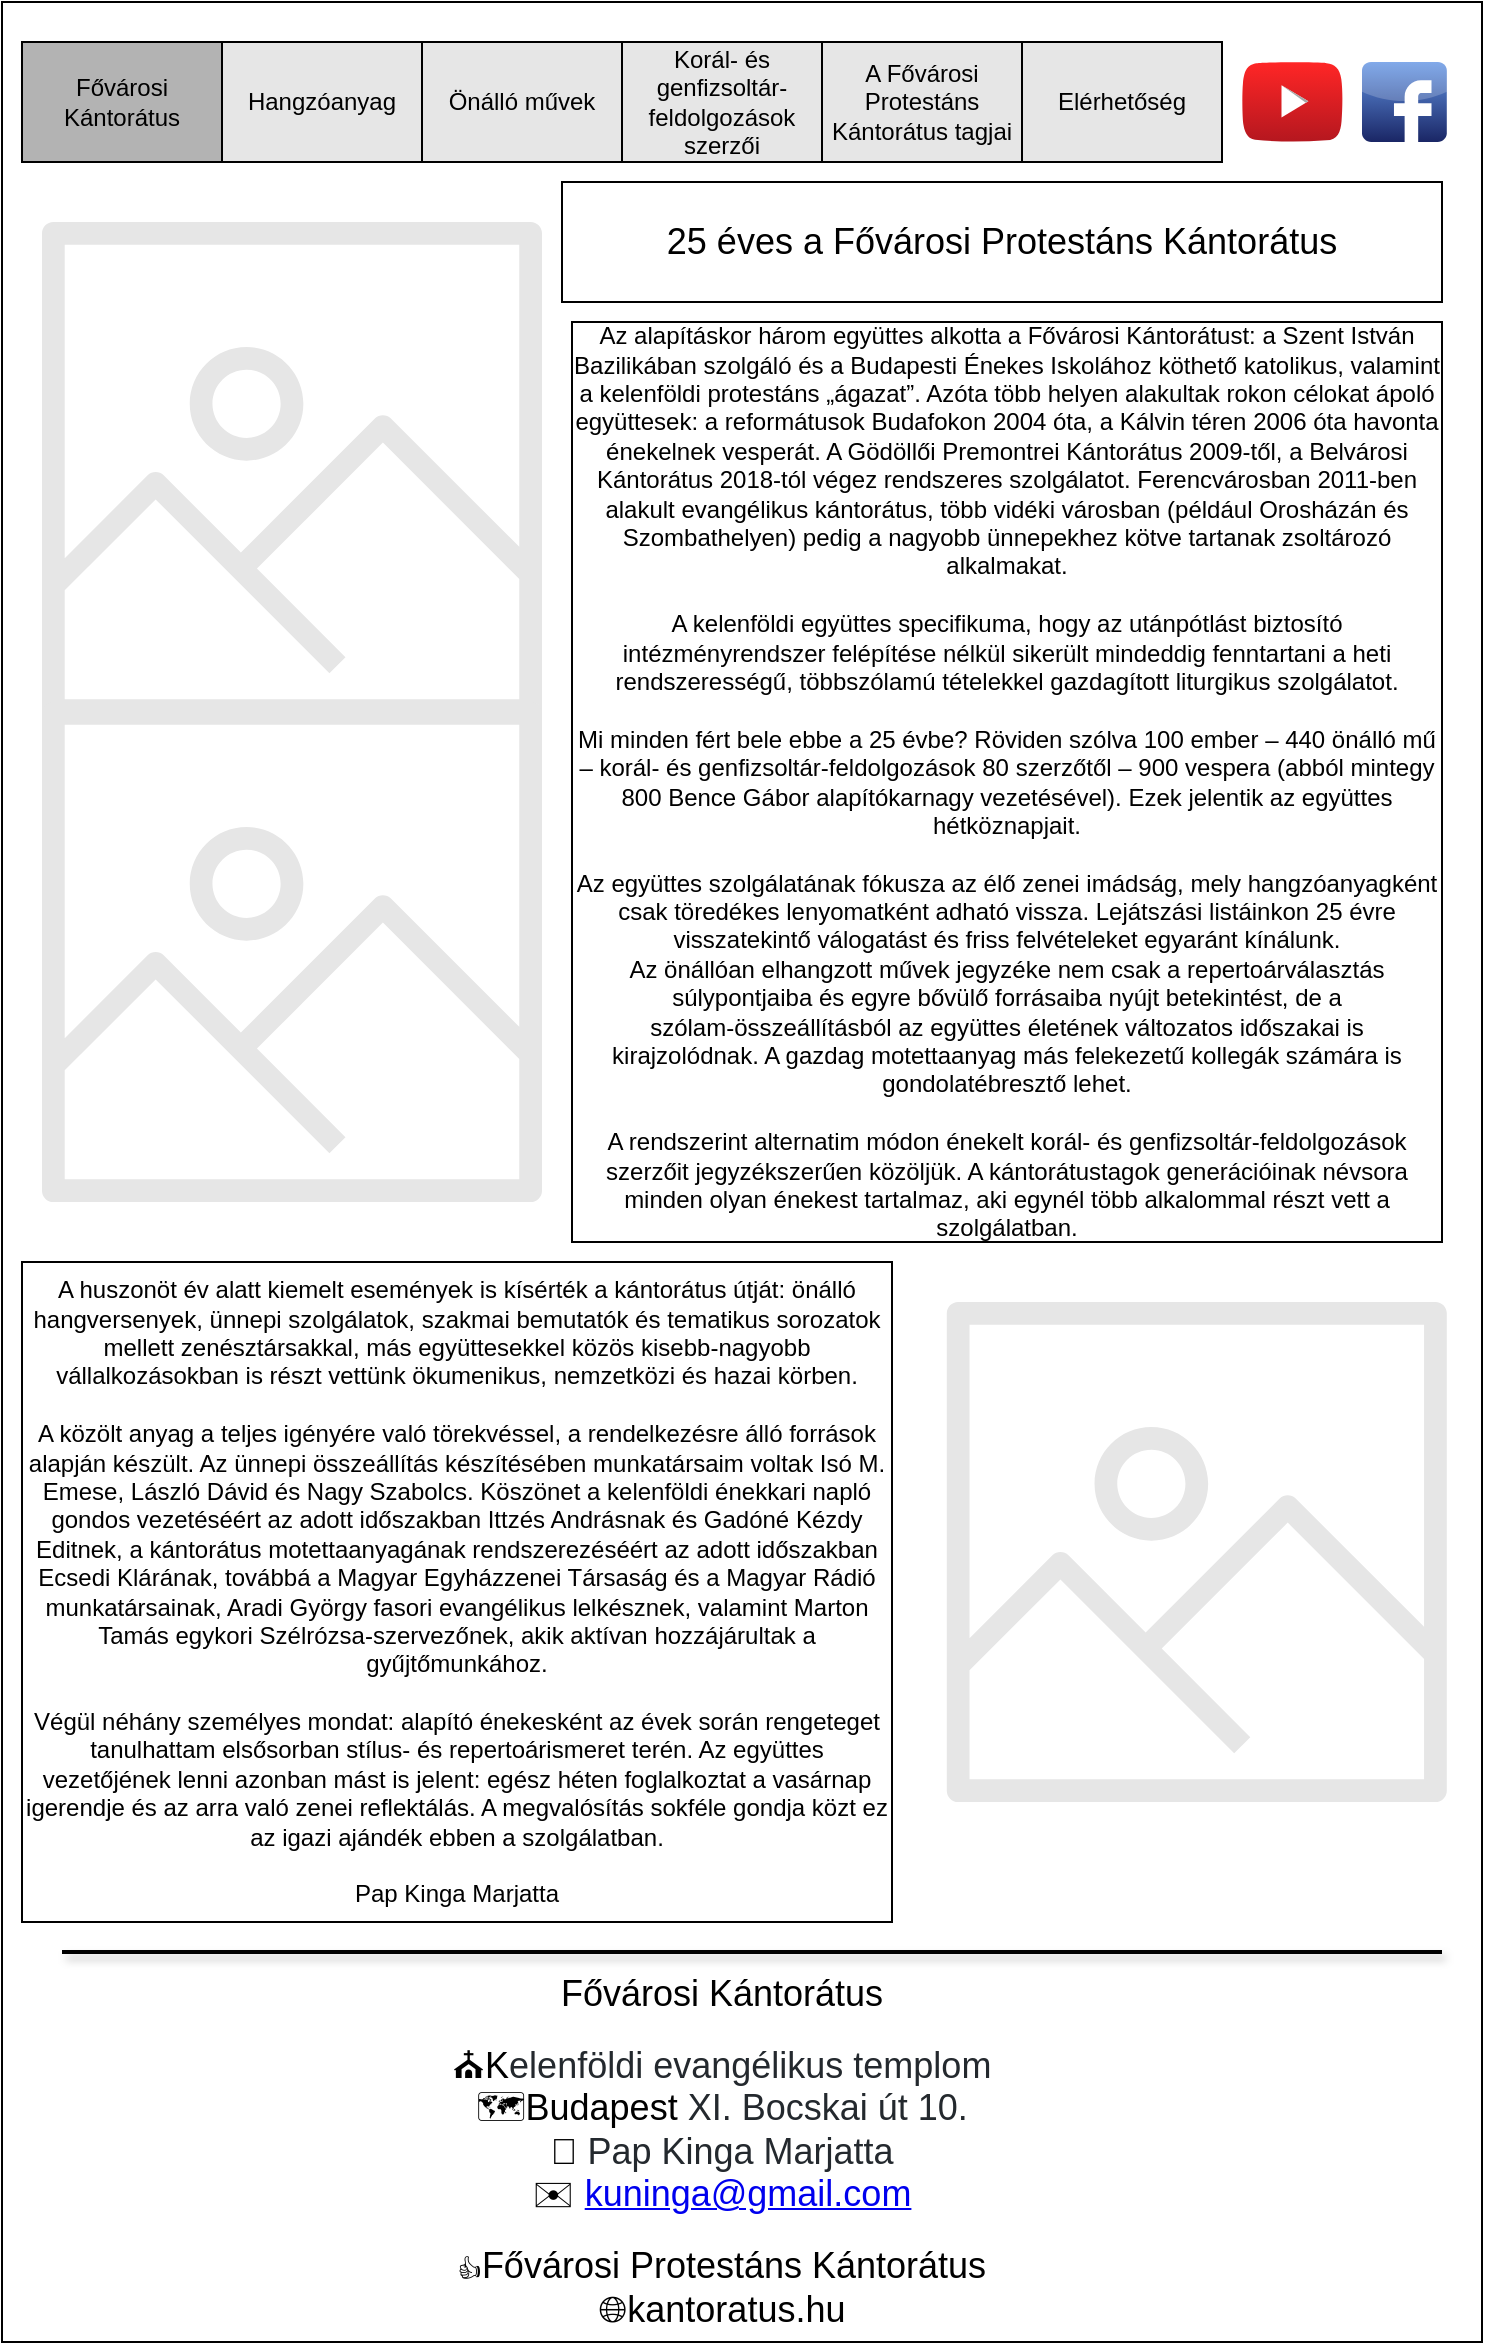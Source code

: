 <mxfile version="14.1.9" type="device" pages="3"><diagram id="WiugcPCAGQU4B9p6u1jb" name="Fooldal"><mxGraphModel dx="1422" dy="794" grid="1" gridSize="10" guides="1" tooltips="1" connect="1" arrows="1" fold="1" page="1" pageScale="1" pageWidth="850" pageHeight="1100" math="0" shadow="0"><root><mxCell id="0"/><mxCell id="1" parent="0"/><mxCell id="Yt6MQ_FlRz6DIcPa3FjS-25" value="" style="rounded=0;whiteSpace=wrap;html=1;fillColor=#FFFFFF;" parent="1" vertex="1"><mxGeometry x="100" y="10" width="740" height="1170" as="geometry"/></mxCell><mxCell id="Yt6MQ_FlRz6DIcPa3FjS-2" value="Fővárosi Kántorátus" style="rounded=0;whiteSpace=wrap;html=1;fillColor=#B3B3B3;" parent="1" vertex="1"><mxGeometry x="110" y="30" width="100" height="60" as="geometry"/></mxCell><mxCell id="Yt6MQ_FlRz6DIcPa3FjS-7" value="" style="dashed=0;outlineConnect=0;html=1;align=center;labelPosition=center;verticalLabelPosition=bottom;verticalAlign=top;shape=mxgraph.webicons.facebook;fillColor=#6294E4;gradientColor=#1A2665" parent="1" vertex="1"><mxGeometry x="780" y="40" width="42.4" height="40" as="geometry"/></mxCell><mxCell id="Yt6MQ_FlRz6DIcPa3FjS-8" value="" style="dashed=0;outlineConnect=0;html=1;align=center;labelPosition=center;verticalLabelPosition=bottom;verticalAlign=top;shape=mxgraph.weblogos.youtube_2;fillColor=#FF2626;gradientColor=#B5171F" parent="1" vertex="1"><mxGeometry x="720" y="40" width="50.4" height="40" as="geometry"/></mxCell><mxCell id="Yt6MQ_FlRz6DIcPa3FjS-9" value="A Fővárosi Protestáns Kántorátus tagjai" style="rounded=0;whiteSpace=wrap;html=1;fillColor=#E6E6E6;" parent="1" vertex="1"><mxGeometry x="510" y="30" width="100" height="60" as="geometry"/></mxCell><mxCell id="Yt6MQ_FlRz6DIcPa3FjS-10" value="Korál- és genfizsoltár-feldolgozások szerzői" style="rounded=0;whiteSpace=wrap;html=1;fillColor=#E6E6E6;" parent="1" vertex="1"><mxGeometry x="410" y="30" width="100" height="60" as="geometry"/></mxCell><mxCell id="Yt6MQ_FlRz6DIcPa3FjS-11" value="Önálló művek" style="rounded=0;whiteSpace=wrap;html=1;fillColor=#E6E6E6;" parent="1" vertex="1"><mxGeometry x="310" y="30" width="100" height="60" as="geometry"/></mxCell><mxCell id="Yt6MQ_FlRz6DIcPa3FjS-12" value="Hangzóanyag" style="rounded=0;whiteSpace=wrap;html=1;fillColor=#E6E6E6;" parent="1" vertex="1"><mxGeometry x="210" y="30" width="100" height="60" as="geometry"/></mxCell><mxCell id="Yt6MQ_FlRz6DIcPa3FjS-13" value="Elérhetőség" style="rounded=0;whiteSpace=wrap;html=1;fillColor=#E6E6E6;" parent="1" vertex="1"><mxGeometry x="610" y="30" width="100" height="60" as="geometry"/></mxCell><mxCell id="Yt6MQ_FlRz6DIcPa3FjS-16" value="" style="outlineConnect=0;fontColor=#232F3E;gradientColor=none;fillColor=#E6E6E6;strokeColor=none;dashed=0;verticalLabelPosition=bottom;verticalAlign=top;align=center;html=1;fontSize=12;fontStyle=0;aspect=fixed;pointerEvents=1;shape=mxgraph.aws4.container_registry_image;" parent="1" vertex="1"><mxGeometry x="120" y="120" width="250" height="250" as="geometry"/></mxCell><mxCell id="Yt6MQ_FlRz6DIcPa3FjS-18" value="&lt;div&gt;&lt;span&gt;Az alapításkor három együttes alkotta a Fővárosi Kántorátust: a Szent István Bazilikában szolgáló és a Budapesti Énekes Iskolához köthető katolikus, valamint a kelenföldi protestáns „ágazat”. Azóta több helyen alakultak rokon célokat ápoló együttesek: a reformátusok Budafokon 2004 óta, a Kálvin téren 2006 óta havonta énekelnek vesperát. A Gödöllői Premontrei Kántorátus 2009-től, a Belvárosi Kántorátus 2018-tól végez rendszeres szolgálatot. Ferencvárosban 2011-ben alakult evangélikus kántorátus, több vidéki városban (például Orosházán és Szombathelyen) pedig a nagyobb ünnepekhez kötve tartanak zsoltározó alkalmakat.&lt;/span&gt;&lt;br&gt;&lt;/div&gt;&lt;div&gt;&lt;span&gt;&lt;br&gt;&lt;/span&gt;&lt;/div&gt;&lt;div&gt;A kelenföldi együttes specifikuma, hogy az utánpótlást biztosító intézményrendszer felépítése nélkül sikerült mindeddig fenntartani a heti rendszerességű, többszólamú tételekkel gazdagított liturgikus szolgálatot.&lt;/div&gt;&lt;div&gt;&lt;br&gt;&lt;/div&gt;&lt;div&gt;Mi minden fért bele ebbe a 25 évbe? Röviden szólva 100 ember – 440 önálló mű – korál- és genfizsoltár-feldolgozások 80 szerzőtől – 900 vespera (abból mintegy 800 Bence Gábor alapítókarnagy vezetésével). Ezek jelentik az együttes hétköznapjait.&lt;/div&gt;&lt;div&gt;&lt;br&gt;&lt;/div&gt;&lt;div&gt;Az együttes szolgálatának fókusza az élő zenei imádság, mely hangzóanyagként csak töredékes lenyomatként adható vissza. Lejátszási listáinkon 25 évre visszatekintő válogatást és friss felvételeket egyaránt kínálunk.&lt;/div&gt;&lt;div&gt;Az önállóan elhangzott művek jegyzéke nem csak a repertoárválasztás súlypontjaiba és egyre bővülő forrásaiba nyújt betekintést, de a szólam-összeállításból az együttes életének változatos időszakai is kirajzolódnak. A gazdag motettaanyag más felekezetű kollegák számára is gondolatébresztő lehet.&lt;/div&gt;&lt;div&gt;&lt;br&gt;&lt;/div&gt;&lt;div&gt;A rendszerint alternatim módon énekelt korál- és genfizsoltár-feldolgozások szerzőit jegyzékszerűen közöljük. A kántorátustagok generációinak névsora minden olyan énekest tartalmaz, aki egynél több alkalommal részt vett a szolgálatban.&lt;/div&gt;" style="rounded=0;whiteSpace=wrap;html=1;fillColor=#FFFFFF;align=center;" parent="1" vertex="1"><mxGeometry x="385" y="170" width="435" height="460" as="geometry"/></mxCell><mxCell id="Yt6MQ_FlRz6DIcPa3FjS-20" value="&lt;div&gt;&lt;br&gt;&lt;/div&gt;&lt;div&gt;A huszonöt év alatt kiemelt események is kísérték a kántorátus útját: önálló hangversenyek, ünnepi szolgálatok, szakmai bemutatók és tematikus sorozatok mellett zenésztársakkal, más együttesekkel közös kisebb-nagyobb vállalkozásokban is részt vettünk ökumenikus, nemzetközi és hazai körben.&lt;/div&gt;&lt;div&gt;&lt;br&gt;&lt;/div&gt;&lt;div&gt;A közölt anyag a teljes igényére való törekvéssel, a rendelkezésre álló források alapján készült. Az ünnepi összeállítás készítésében munkatársaim voltak Isó M. Emese, László Dávid és Nagy Szabolcs. Köszönet a kelenföldi énekkari napló gondos vezetéséért az adott időszakban Ittzés Andrásnak és Gadóné Kézdy Editnek, a kántorátus motettaanyagának rendszerezéséért az adott időszakban Ecsedi Klárának, továbbá a Magyar Egyházzenei Társaság és a Magyar Rádió munkatársainak, Aradi György fasori evangélikus lelkésznek, valamint Marton Tamás egykori Szélrózsa-szervezőnek, akik aktívan hozzájárultak a gyűjtőmunkához.&lt;/div&gt;&lt;div&gt;&lt;br&gt;&lt;/div&gt;&lt;div&gt;Végül néhány személyes mondat: alapító énekesként az évek során rengeteget tanulhattam elsősorban stílus- és repertoárismeret terén. Az együttes vezetőjének lenni azonban mást is jelent: egész héten foglalkoztat a vasárnap igerendje és az arra való zenei reflektálás. A megvalósítás sokféle gondja közt ez az igazi ajándék ebben a szolgálatban.&lt;/div&gt;&lt;div&gt;&lt;span&gt;&lt;br&gt;&lt;/span&gt;&lt;/div&gt;&lt;div&gt;&lt;span&gt;Pap Kinga Marjatta&lt;/span&gt;&lt;/div&gt;&lt;div&gt; &lt;br&gt;&lt;/div&gt;" style="rounded=0;whiteSpace=wrap;html=1;fillColor=#FFFFFF;" parent="1" vertex="1"><mxGeometry x="110" y="640" width="435" height="330" as="geometry"/></mxCell><mxCell id="Yt6MQ_FlRz6DIcPa3FjS-21" value="&lt;span&gt;&lt;font style=&quot;font-size: 18px&quot;&gt;25 éves a Fővárosi Protestáns Kántorátus&lt;/font&gt;&lt;/span&gt;" style="rounded=0;whiteSpace=wrap;html=1;fillColor=#FFFFFF;" parent="1" vertex="1"><mxGeometry x="380" y="100" width="440" height="60" as="geometry"/></mxCell><mxCell id="Yt6MQ_FlRz6DIcPa3FjS-22" value="" style="outlineConnect=0;fontColor=#232F3E;gradientColor=none;fillColor=#E6E6E6;strokeColor=none;dashed=0;verticalLabelPosition=bottom;verticalAlign=top;align=center;html=1;fontSize=12;fontStyle=0;aspect=fixed;pointerEvents=1;shape=mxgraph.aws4.container_registry_image;" parent="1" vertex="1"><mxGeometry x="572.4" y="660" width="250" height="250" as="geometry"/></mxCell><mxCell id="Yt6MQ_FlRz6DIcPa3FjS-23" value="" style="outlineConnect=0;fontColor=#232F3E;gradientColor=none;fillColor=#E6E6E6;strokeColor=none;dashed=0;verticalLabelPosition=bottom;verticalAlign=top;align=center;html=1;fontSize=12;fontStyle=0;aspect=fixed;pointerEvents=1;shape=mxgraph.aws4.container_registry_image;" parent="1" vertex="1"><mxGeometry x="120" y="360" width="250" height="250" as="geometry"/></mxCell><mxCell id="Yt6MQ_FlRz6DIcPa3FjS-31" value="&lt;font&gt;&lt;span style=&quot;font-size: 18px&quot;&gt;Fővárosi Kántorátus&lt;/span&gt;&lt;br&gt;&lt;br&gt;&lt;font&gt;&lt;span style=&quot;font-size: 18px&quot;&gt;⛪K&lt;/span&gt;&lt;span style=&quot;font-size: 18px ; color: rgb(36 , 41 , 46) ; background-color: rgb(255 , 255 , 255)&quot;&gt;elenföldi evangélikus templom&lt;br&gt;&lt;/span&gt;&lt;span style=&quot;font-size: 18px&quot;&gt;🗺️Budapest&amp;nbsp;&lt;/span&gt;&lt;span style=&quot;font-size: 18px ; color: rgb(36 , 41 , 46) ; background-color: rgb(255 , 255 , 255)&quot;&gt;XI. Bocskai út 10.&lt;br&gt;&lt;/span&gt;&lt;span style=&quot;font-size: 18px&quot;&gt;🙍&amp;nbsp;&lt;/span&gt;&lt;span style=&quot;font-size: 18px ; color: rgb(36 , 41 , 46) ; background-color: rgb(255 , 255 , 255)&quot;&gt;Pap Kinga Marjatta&lt;/span&gt;&lt;br&gt;&lt;span style=&quot;font-size: 18px&quot;&gt;✉️&amp;nbsp;&lt;/span&gt;&lt;a href=&quot;mailto:kuninga@gmail.com&quot; style=&quot;font-size: 18px ; box-sizing: border-box ; background-color: rgb(255 , 255 , 255)&quot;&gt;kuninga@gmail.com&lt;/a&gt;&lt;br&gt;&lt;br&gt;👍&lt;font style=&quot;font-size: 18px&quot;&gt;Fővárosi Protestáns Kántorátus&lt;/font&gt;&lt;br&gt;&lt;span style=&quot;font-size: 18px&quot;&gt;🌐kantoratus.hu&lt;/span&gt;&lt;/font&gt;&lt;/font&gt;" style="text;html=1;strokeColor=none;fillColor=none;align=center;verticalAlign=middle;whiteSpace=wrap;rounded=0;" parent="1" vertex="1"><mxGeometry x="295" y="990" width="330" height="190" as="geometry"/></mxCell><mxCell id="Omi3jrO5XiWUsiOvRxjc-2" value="" style="line;strokeWidth=2;html=1;shadow=1;fillColor=#FFFFFF;align=center;" vertex="1" parent="1"><mxGeometry x="130" y="980" width="690" height="10" as="geometry"/></mxCell></root></mxGraphModel></diagram><diagram id="fq6uY7CXrZwvVFXVOMCz" name="Hangzoanyag"><mxGraphModel dx="1422" dy="794" grid="1" gridSize="10" guides="1" tooltips="1" connect="1" arrows="1" fold="1" page="1" pageScale="1" pageWidth="850" pageHeight="1100" math="0" shadow="0"><root><mxCell id="xvEvwI_ULMfjJTBwGBH6-0"/><mxCell id="xvEvwI_ULMfjJTBwGBH6-1" parent="xvEvwI_ULMfjJTBwGBH6-0"/><mxCell id="cy-GrBejx8QTwm3ZYUlm-16" value="" style="rounded=0;whiteSpace=wrap;html=1;fillColor=#FFFFFF;align=left;" vertex="1" parent="xvEvwI_ULMfjJTBwGBH6-1"><mxGeometry x="100" y="10" width="740" height="1150" as="geometry"/></mxCell><mxCell id="PRYFO8o4MXXcisKHHb4y-0" value="Fővárosi Kántorátus" style="rounded=0;whiteSpace=wrap;html=1;fillColor=#E6E6E6;align=center;" vertex="1" parent="xvEvwI_ULMfjJTBwGBH6-1"><mxGeometry x="110" y="30" width="100" height="60" as="geometry"/></mxCell><mxCell id="PRYFO8o4MXXcisKHHb4y-6" value="Hangzóanyag" style="rounded=0;whiteSpace=wrap;html=1;fillColor=#B3B3B3;align=center;" vertex="1" parent="xvEvwI_ULMfjJTBwGBH6-1"><mxGeometry x="210" y="30" width="100" height="60" as="geometry"/></mxCell><mxCell id="cy-GrBejx8QTwm3ZYUlm-18" value="" style="dashed=0;outlineConnect=0;html=1;align=left;labelPosition=center;verticalLabelPosition=bottom;verticalAlign=top;shape=mxgraph.webicons.facebook;fillColor=#6294E4;gradientColor=#1A2665" vertex="1" parent="xvEvwI_ULMfjJTBwGBH6-1"><mxGeometry x="780" y="40" width="42.4" height="40" as="geometry"/></mxCell><mxCell id="cy-GrBejx8QTwm3ZYUlm-19" value="" style="dashed=0;outlineConnect=0;html=1;align=left;labelPosition=center;verticalLabelPosition=bottom;verticalAlign=top;shape=mxgraph.weblogos.youtube_2;fillColor=#FF2626;gradientColor=#B5171F" vertex="1" parent="xvEvwI_ULMfjJTBwGBH6-1"><mxGeometry x="720" y="40" width="50.4" height="40" as="geometry"/></mxCell><mxCell id="cy-GrBejx8QTwm3ZYUlm-20" value="A Fővárosi Protestáns Kántorátus tagjai" style="rounded=0;whiteSpace=wrap;html=1;fillColor=#E6E6E6;align=center;" vertex="1" parent="xvEvwI_ULMfjJTBwGBH6-1"><mxGeometry x="510" y="30" width="100" height="60" as="geometry"/></mxCell><mxCell id="cy-GrBejx8QTwm3ZYUlm-21" value="Korál- és genfizsoltár-feldolgozások szerzői" style="rounded=0;whiteSpace=wrap;html=1;fillColor=#E6E6E6;align=center;" vertex="1" parent="xvEvwI_ULMfjJTBwGBH6-1"><mxGeometry x="410" y="30" width="100" height="60" as="geometry"/></mxCell><mxCell id="cy-GrBejx8QTwm3ZYUlm-22" value="Önálló művek" style="rounded=0;whiteSpace=wrap;html=1;fillColor=#E6E6E6;align=center;" vertex="1" parent="xvEvwI_ULMfjJTBwGBH6-1"><mxGeometry x="310" y="30" width="100" height="60" as="geometry"/></mxCell><mxCell id="cy-GrBejx8QTwm3ZYUlm-24" value="Elérhetőség" style="rounded=0;whiteSpace=wrap;html=1;fillColor=#E6E6E6;align=center;" vertex="1" parent="xvEvwI_ULMfjJTBwGBH6-1"><mxGeometry x="610" y="30" width="100" height="60" as="geometry"/></mxCell><mxCell id="cy-GrBejx8QTwm3ZYUlm-28" value="&lt;span style=&quot;color: rgb(36 , 41 , 46) ; background-color: rgb(255 , 255 , 255)&quot;&gt;&lt;font style=&quot;font-size: 18px&quot;&gt;A 25 év során elhangzott zenei anyag szerény lenyomataként két lejátszási listát ajánlunk figyelmükbe.&lt;/font&gt;&lt;/span&gt;" style="rounded=0;whiteSpace=wrap;html=1;fillColor=#FFFFFF;align=center;" vertex="1" parent="xvEvwI_ULMfjJTBwGBH6-1"><mxGeometry x="370" y="100" width="450" height="60" as="geometry"/></mxCell><mxCell id="cy-GrBejx8QTwm3ZYUlm-31" value="&lt;font&gt;&lt;span style=&quot;font-size: 18px&quot;&gt;Fővárosi Kántorátus&lt;/span&gt;&lt;br&gt;&lt;br&gt;&lt;font&gt;&lt;span style=&quot;font-size: 18px&quot;&gt;⛪K&lt;/span&gt;&lt;span style=&quot;font-size: 18px ; color: rgb(36 , 41 , 46) ; background-color: rgb(255 , 255 , 255)&quot;&gt;elenföldi evangélikus templom&lt;br&gt;&lt;/span&gt;&lt;span style=&quot;font-size: 18px&quot;&gt;🗺️Budapest&amp;nbsp;&lt;/span&gt;&lt;span style=&quot;font-size: 18px ; color: rgb(36 , 41 , 46) ; background-color: rgb(255 , 255 , 255)&quot;&gt;XI. Bocskai út 10.&lt;br&gt;&lt;/span&gt;&lt;span style=&quot;font-size: 18px&quot;&gt;🙍&amp;nbsp;&lt;/span&gt;&lt;span style=&quot;font-size: 18px ; color: rgb(36 , 41 , 46) ; background-color: rgb(255 , 255 , 255)&quot;&gt;Pap Kinga Marjatta&lt;/span&gt;&lt;br&gt;&lt;span style=&quot;font-size: 18px&quot;&gt;✉️&amp;nbsp;&lt;/span&gt;&lt;a href=&quot;mailto:kuninga@gmail.com&quot; style=&quot;font-size: 18px ; box-sizing: border-box ; background-color: rgb(255 , 255 , 255)&quot;&gt;kuninga@gmail.com&lt;/a&gt;&lt;br&gt;&lt;br&gt;👍&lt;font style=&quot;font-size: 18px&quot;&gt;Fővárosi Protestáns Kántorátus&lt;/font&gt;&lt;br&gt;&lt;span style=&quot;font-size: 18px&quot;&gt;🌐kantoratus.hu&lt;/span&gt;&lt;/font&gt;&lt;/font&gt;" style="text;html=1;strokeColor=none;fillColor=none;align=center;verticalAlign=middle;whiteSpace=wrap;rounded=0;" vertex="1" parent="xvEvwI_ULMfjJTBwGBH6-1"><mxGeometry x="295" y="960" width="330" height="190" as="geometry"/></mxCell><mxCell id="V-OyheDHdK1fLnuLbo9a-1" value="" style="shape=image;html=1;verticalAlign=top;verticalLabelPosition=bottom;labelBackgroundColor=#ffffff;imageAspect=0;aspect=fixed;image=https://cdn0.iconfinder.com/data/icons/social-flat-rounded-rects/512/youtube_v2-128.png;shadow=1;fillColor=#E6E6E6;align=center;" vertex="1" parent="xvEvwI_ULMfjJTBwGBH6-1"><mxGeometry x="130" y="180" width="220" height="220" as="geometry"/></mxCell><mxCell id="V-OyheDHdK1fLnuLbo9a-3" value="" style="shape=image;html=1;verticalAlign=top;verticalLabelPosition=bottom;labelBackgroundColor=#ffffff;imageAspect=0;aspect=fixed;image=https://cdn0.iconfinder.com/data/icons/social-flat-rounded-rects/512/youtube_v2-128.png;shadow=1;fillColor=#E6E6E6;align=center;" vertex="1" parent="xvEvwI_ULMfjJTBwGBH6-1"><mxGeometry x="130" y="430" width="220" height="220" as="geometry"/></mxCell><mxCell id="V-OyheDHdK1fLnuLbo9a-4" value="&lt;div&gt;&lt;font size=&quot;1&quot;&gt;&lt;b style=&quot;font-size: 18px&quot;&gt;Kántorátus nőikar 2020&amp;nbsp;&lt;/b&gt;&lt;/font&gt;&lt;/div&gt;" style="rounded=0;whiteSpace=wrap;html=1;shadow=1;fillColor=#FFFFFF;align=left;verticalAlign=bottom;" vertex="1" parent="xvEvwI_ULMfjJTBwGBH6-1"><mxGeometry x="370" y="435" width="460" height="80" as="geometry"/></mxCell><mxCell id="V-OyheDHdK1fLnuLbo9a-5" value="&lt;span&gt;A Mendelssohntól időben előrehaladva kortárs észt, finn, japán feldolgozásokat valamint magyar szerzőket felvonultató tételsor az advent–karácsony–vízkereszti ünnepkör anyagából válogat. A felvétel 2020. november 14-én készült.&lt;/span&gt;" style="rounded=0;whiteSpace=wrap;html=1;shadow=1;fillColor=#FFFFFF;align=center;" vertex="1" parent="xvEvwI_ULMfjJTBwGBH6-1"><mxGeometry x="370" y="515" width="460" height="130" as="geometry"/></mxCell><mxCell id="V-OyheDHdK1fLnuLbo9a-6" value="&lt;div&gt;&lt;font size=&quot;1&quot;&gt;&lt;b style=&quot;font-size: 18px&quot;&gt;Kántorátus25&lt;/b&gt;&lt;/font&gt;&lt;/div&gt;" style="rounded=0;whiteSpace=wrap;html=1;shadow=1;fillColor=#FFFFFF;align=left;verticalAlign=bottom;" vertex="1" parent="xvEvwI_ULMfjJTBwGBH6-1"><mxGeometry x="370" y="185" width="460" height="80" as="geometry"/></mxCell><mxCell id="V-OyheDHdK1fLnuLbo9a-7" value="Az 1996-tól 2020-ig ívelő válogatásban található teljes vespera éppúgy, mint magyarázatos koncert, ősbemutató vagy kalózfelvétel. A zenei felvételek sorát néhány korabeli interjú teszi változatossá. A felvételek nem hangnemi vagy egyházi év szerinti logikai sorban, hanem időrendben követik egymást. A különböző archív forrásokból származó felvételek technikai adottságai eltérőek." style="rounded=0;whiteSpace=wrap;html=1;shadow=1;fillColor=#FFFFFF;align=center;" vertex="1" parent="xvEvwI_ULMfjJTBwGBH6-1"><mxGeometry x="370" y="265" width="460" height="130" as="geometry"/></mxCell><mxCell id="AmcCNPYU6cNJn6D0_9ff-0" value="" style="line;strokeWidth=2;html=1;shadow=1;fillColor=#FFFFFF;align=center;fontColor=#CCCCCC;" vertex="1" parent="xvEvwI_ULMfjJTBwGBH6-1"><mxGeometry x="130" y="940" width="690" height="10" as="geometry"/></mxCell></root></mxGraphModel></diagram><diagram id="NUcKAeqzGbtlQfM7VKnQ" name="Page-3"><mxGraphModel dx="1422" dy="794" grid="1" gridSize="10" guides="1" tooltips="1" connect="1" arrows="1" fold="1" page="1" pageScale="1" pageWidth="850" pageHeight="1100" math="0" shadow="0"><root><mxCell id="mico2dsvfFmaivxOmozw-0"/><mxCell id="mico2dsvfFmaivxOmozw-1" parent="mico2dsvfFmaivxOmozw-0"/></root></mxGraphModel></diagram></mxfile>